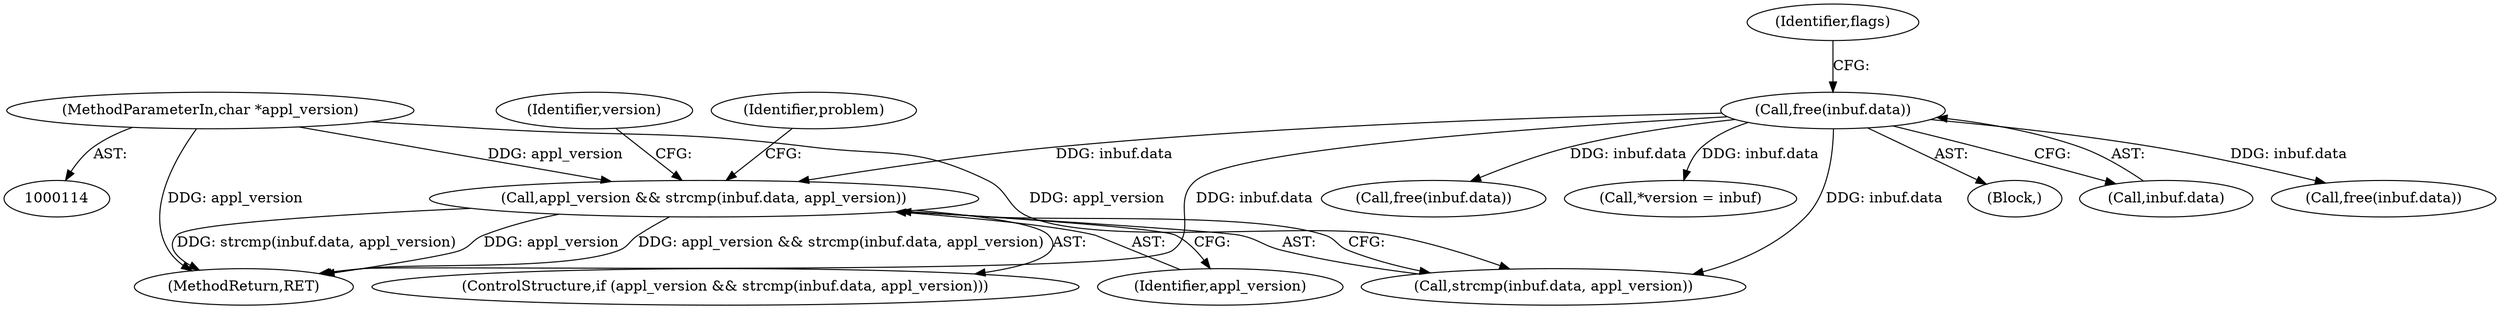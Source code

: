digraph "0_krb5_102bb6ebf20f9174130c85c3b052ae104e5073ec_0@API" {
"1000213" [label="(Call,appl_version && strcmp(inbuf.data, appl_version))"];
"1000118" [label="(MethodParameterIn,char *appl_version)"];
"1000187" [label="(Call,free(inbuf.data))"];
"1000215" [label="(Call,strcmp(inbuf.data, appl_version))"];
"1000213" [label="(Call,appl_version && strcmp(inbuf.data, appl_version))"];
"1000193" [label="(Identifier,flags)"];
"1000381" [label="(Call,free(inbuf.data))"];
"1000212" [label="(ControlStructure,if (appl_version && strcmp(inbuf.data, appl_version)))"];
"1000118" [label="(MethodParameterIn,char *appl_version)"];
"1000223" [label="(Identifier,problem)"];
"1000214" [label="(Identifier,appl_version)"];
"1000187" [label="(Call,free(inbuf.data))"];
"1000241" [label="(Call,free(inbuf.data))"];
"1000236" [label="(Call,*version = inbuf)"];
"1000601" [label="(MethodReturn,RET)"];
"1000163" [label="(Block,)"];
"1000188" [label="(Call,inbuf.data)"];
"1000233" [label="(Identifier,version)"];
"1000213" -> "1000212"  [label="AST: "];
"1000213" -> "1000214"  [label="CFG: "];
"1000213" -> "1000215"  [label="CFG: "];
"1000214" -> "1000213"  [label="AST: "];
"1000215" -> "1000213"  [label="AST: "];
"1000223" -> "1000213"  [label="CFG: "];
"1000233" -> "1000213"  [label="CFG: "];
"1000213" -> "1000601"  [label="DDG: appl_version"];
"1000213" -> "1000601"  [label="DDG: appl_version && strcmp(inbuf.data, appl_version)"];
"1000213" -> "1000601"  [label="DDG: strcmp(inbuf.data, appl_version)"];
"1000118" -> "1000213"  [label="DDG: appl_version"];
"1000187" -> "1000213"  [label="DDG: inbuf.data"];
"1000118" -> "1000114"  [label="AST: "];
"1000118" -> "1000601"  [label="DDG: appl_version"];
"1000118" -> "1000215"  [label="DDG: appl_version"];
"1000187" -> "1000163"  [label="AST: "];
"1000187" -> "1000188"  [label="CFG: "];
"1000188" -> "1000187"  [label="AST: "];
"1000193" -> "1000187"  [label="CFG: "];
"1000187" -> "1000601"  [label="DDG: inbuf.data"];
"1000187" -> "1000215"  [label="DDG: inbuf.data"];
"1000187" -> "1000236"  [label="DDG: inbuf.data"];
"1000187" -> "1000241"  [label="DDG: inbuf.data"];
"1000187" -> "1000381"  [label="DDG: inbuf.data"];
}
